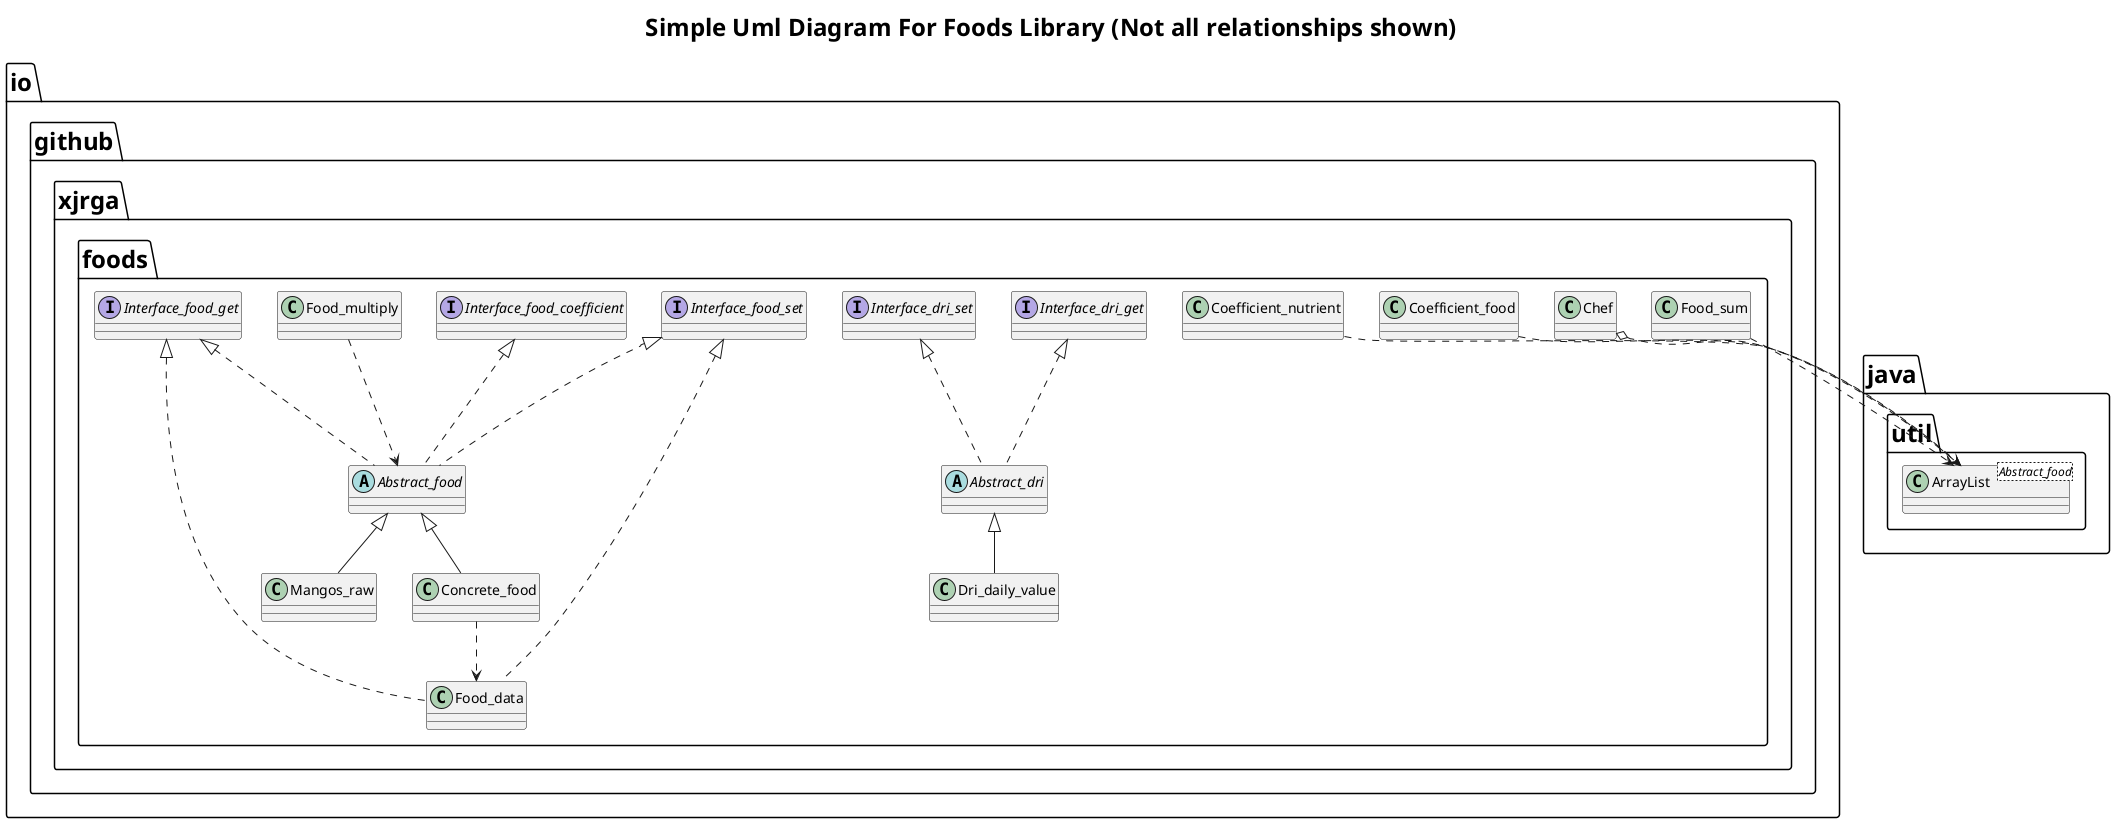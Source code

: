 @startuml
title Simple Uml Diagram For Foods Library (Not all relationships shown)
<style>
title {
  HorizontalAlignment center
  FontSize 24
}
</style>
class java.util.ArrayList<Abstract_food>
interface io.github.xjrga.foods.Interface_dri_get
interface io.github.xjrga.foods.Interface_dri_set
interface io.github.xjrga.foods.Interface_food_get
interface io.github.xjrga.foods.Interface_food_set
interface io.github.xjrga.foods.Interface_food_coefficient
abstract class io.github.xjrga.foods.Abstract_dri implements io.github.xjrga.foods.Interface_dri_get
abstract class io.github.xjrga.foods.Abstract_dri implements io.github.xjrga.foods.Interface_dri_set
abstract class io.github.xjrga.foods.Abstract_food implements io.github.xjrga.foods.Interface_food_get
abstract class io.github.xjrga.foods.Abstract_food implements io.github.xjrga.foods.Interface_food_set
abstract class io.github.xjrga.foods.Abstract_food implements io.github.xjrga.foods.Interface_food_coefficient
class io.github.xjrga.foods.Food_data implements io.github.xjrga.foods.Interface_food_get
class io.github.xjrga.foods.Food_data implements io.github.xjrga.foods.Interface_food_set
class io.github.xjrga.foods.Mangos_raw extends io.github.xjrga.foods.Abstract_food
class io.github.xjrga.foods.Dri_daily_value extends io.github.xjrga.foods.Abstract_dri
class io.github.xjrga.foods.Concrete_food extends io.github.xjrga.foods.Abstract_food
io.github.xjrga.foods.Coefficient_food ..> java.util.ArrayList
io.github.xjrga.foods.Coefficient_nutrient ..> java.util.ArrayList
io.github.xjrga.foods.Concrete_food ..> io.github.xjrga.foods.Food_data
io.github.xjrga.foods.Food_sum ..> java.util.ArrayList
io.github.xjrga.foods.Food_multiply ..> io.github.xjrga.foods.Abstract_food
io.github.xjrga.foods.Chef o.. java.util.ArrayList
@enduml